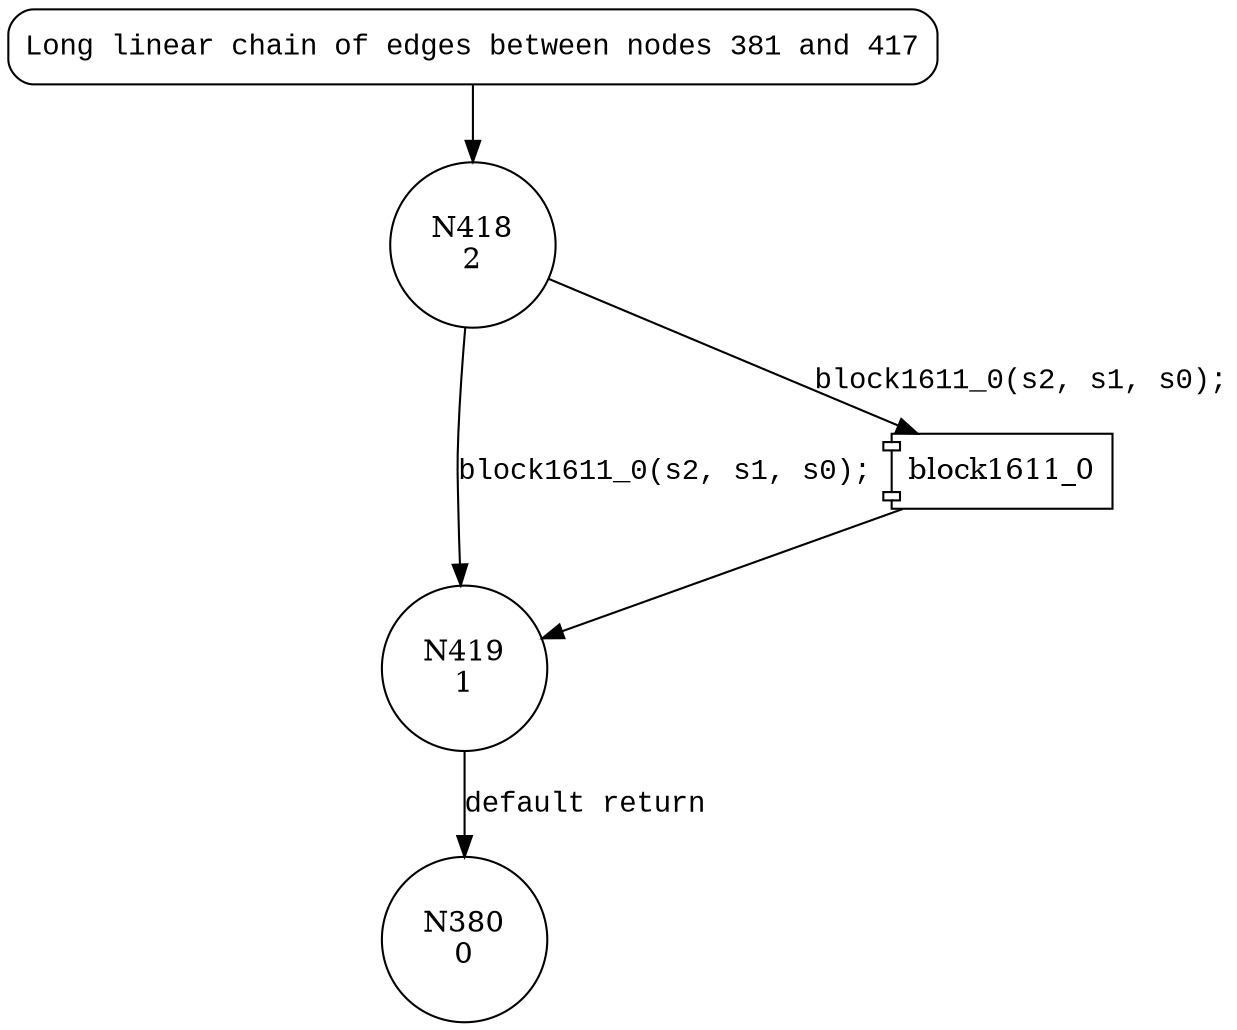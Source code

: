 digraph block291 {
418 [shape="circle" label="N418\n2"]
419 [shape="circle" label="N419\n1"]
380 [shape="circle" label="N380\n0"]
381 [style="filled,bold" penwidth="1" fillcolor="white" fontname="Courier New" shape="Mrecord" label="Long linear chain of edges between nodes 381 and 417"]
381 -> 418[label=""]
100280 [shape="component" label="block1611_0"]
418 -> 100280 [label="block1611_0(s2, s1, s0);" fontname="Courier New"]
100280 -> 419 [label="" fontname="Courier New"]
418 -> 419 [label="block1611_0(s2, s1, s0);" fontname="Courier New"]
419 -> 380 [label="default return" fontname="Courier New"]
}